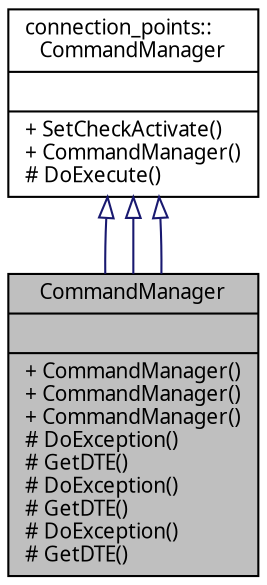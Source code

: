 digraph "CommandManager"
{
 // INTERACTIVE_SVG=YES
  edge [fontname="Verdana",fontsize="10",labelfontname="Verdana",labelfontsize="10"];
  node [fontname="Verdana",fontsize="10",shape=record];
  Node1 [label="{CommandManager\n||+ CommandManager()\l+ CommandManager()\l+ CommandManager()\l# DoException()\l# GetDTE()\l# DoException()\l# GetDTE()\l# DoException()\l# GetDTE()\l}",height=0.2,width=0.4,color="black", fillcolor="grey75", style="filled", fontcolor="black"];
  Node2 -> Node1 [dir="back",color="midnightblue",fontsize="10",style="solid",arrowtail="onormal",fontname="Verdana"];
  Node2 [label="{connection_points::\lCommandManager\n||+ SetCheckActivate()\l+ CommandManager()\l# DoExecute()\l}",height=0.2,width=0.4,color="black", fillcolor="white", style="filled",URL="$classconnection__points_1_1_command_manager.html",tooltip="Класс входит в Проект ConnectionCommands   Класс выполнения команд, обеспечивающих базовую функционал..."];
  Node2 -> Node1 [dir="back",color="midnightblue",fontsize="10",style="solid",arrowtail="onormal",fontname="Verdana"];
  Node2 -> Node1 [dir="back",color="midnightblue",fontsize="10",style="solid",arrowtail="onormal",fontname="Verdana"];
}
